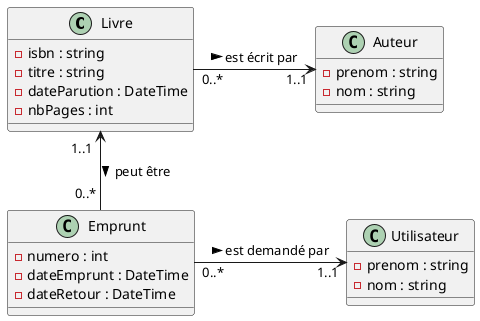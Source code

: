 @startuml
'https://plantuml.com/class-diagram

class Livre {
    -isbn : string
    -titre : string
    -dateParution : DateTime
    -nbPages : int
}

class Auteur {
    -prenom : string
    -nom : string
}

class Emprunt {
    -numero : int
    -dateEmprunt : DateTime
    -dateRetour : DateTime
}

class Utilisateur {
    -prenom : string
    -nom : string
}

Livre "0..*" -> "1..1" Auteur : est écrit par >
Livre "1..1  " <-- "0..* " Emprunt : > peut être
Emprunt "0..*" -> "1..1" Utilisateur : > est demandé par

@enduml